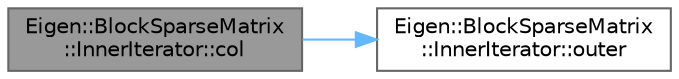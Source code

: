 digraph "Eigen::BlockSparseMatrix::InnerIterator::col"
{
 // LATEX_PDF_SIZE
  bgcolor="transparent";
  edge [fontname=Helvetica,fontsize=10,labelfontname=Helvetica,labelfontsize=10];
  node [fontname=Helvetica,fontsize=10,shape=box,height=0.2,width=0.4];
  rankdir="LR";
  Node1 [id="Node000001",label="Eigen::BlockSparseMatrix\l::InnerIterator::col",height=0.2,width=0.4,color="gray40", fillcolor="grey60", style="filled", fontcolor="black",tooltip=" "];
  Node1 -> Node2 [id="edge2_Node000001_Node000002",color="steelblue1",style="solid",tooltip=" "];
  Node2 [id="Node000002",label="Eigen::BlockSparseMatrix\l::InnerIterator::outer",height=0.2,width=0.4,color="grey40", fillcolor="white", style="filled",URL="$class_eigen_1_1_block_sparse_matrix_1_1_inner_iterator.html#ae33ab44860dc1b8df66c3d40e84951ad",tooltip=" "];
}
